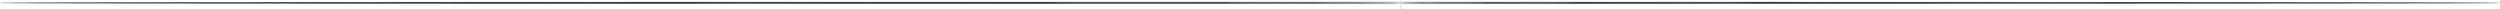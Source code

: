 digraph g
{
0;1;2;3;4;5;
0 -> 1 [label="insert "];
1 -> 2 [label="x"];
1 -> 2 [label="y"];
1 -> 2 [label="ao8myf"];
1 -> 2 [label="ajjnx4"];
1 -> 2 [label="angdjb"];
1 -> 2 [label="ad9tma"];
1 -> 2 [label="a3z1x1"];
1 -> 2 [label="athd1e"];
1 -> 2 [label="ac2bw2"];
1 -> 2 [label="aehd1z"];
1 -> 2 [label="avj1fo"];
1 -> 2 [label="ayymz4"];
1 -> 2 [label="adde13"];
1 -> 2 [label="a03stu"];
1 -> 2 [label="af7zc8"];
1 -> 2 [label="avcihv"];
1 -> 2 [label="aj5zh1"];
1 -> 2 [label="alm72g"];
1 -> 2 [label="axbb5k"];
1 -> 2 [label="a2nyzq"];
1 -> 2 [label="an8ojw"];
1 -> 2 [label="at1meq"];
1 -> 2 [label="apnfo8"];
1 -> 2 [label="aabpxh"];
1 -> 2 [label="afm6z3"];
1 -> 2 [label="afv741"];
1 -> 2 [label="a54t8e"];
1 -> 2 [label="a6glj5"];
1 -> 2 [label="a7026z"];
1 -> 2 [label="an9rbc"];
1 -> 2 [label="a0uxms"];
1 -> 2 [label="akc0oc"];
1 -> 2 [label="aehr69"];
1 -> 2 [label="a1073a"];
1 -> 2 [label="an56f8"];
1 -> 2 [label="aj3gn4"];
1 -> 2 [label="aoglse"];
1 -> 2 [label="acbzz0"];
1 -> 2 [label="amfkcm"];
1 -> 2 [label="a763d5"];
1 -> 2 [label="a7ifhx"];
1 -> 2 [label="aivlix"];
1 -> 2 [label="a1zyjo"];
1 -> 2 [label="aqziin"];
1 -> 2 [label="a64vkk"];
1 -> 2 [label="a8yy0l"];
1 -> 2 [label="aj18pm"];
1 -> 2 [label="anclp8"];
1 -> 2 [label="a3mb0o"];
1 -> 2 [label="azovlw"];
1 -> 2 [label="atliz0"];
1 -> 2 [label="acd0s7"];
1 -> 2 [label="a4somu"];
1 -> 2 [label="ag0i2g"];
1 -> 2 [label="au0ob0"];
1 -> 2 [label="acytyj"];
1 -> 2 [label="aqfgyk"];
1 -> 2 [label="a3gdh0"];
1 -> 2 [label="abm67s"];
1 -> 2 [label="ajhg71"];
1 -> 2 [label="altbji"];
1 -> 2 [label="aly6kr"];
1 -> 2 [label="aejh72"];
1 -> 2 [label="aestzc"];
1 -> 2 [label="adxxlt"];
1 -> 2 [label="afc3s0"];
1 -> 2 [label="ak7oyu"];
1 -> 2 [label="aaluff"];
1 -> 2 [label="apjfst"];
1 -> 2 [label="arj4ea"];
1 -> 2 [label="abmo6d"];
1 -> 2 [label="a9h84l"];
1 -> 2 [label="ajbuvl"];
1 -> 2 [label="a3pm0o"];
1 -> 2 [label="azh37c"];
1 -> 2 [label="a056op"];
1 -> 2 [label="a24067"];
1 -> 2 [label="ap96q2"];
1 -> 2 [label="a5q9o3"];
1 -> 2 [label="atjm20"];
1 -> 2 [label="atp4fz"];
1 -> 2 [label="aq28fs"];
1 -> 2 [label="aidj0c"];
1 -> 2 [label="a2cam0"];
1 -> 2 [label="ae56mr"];
1 -> 2 [label="abxy7x"];
1 -> 2 [label="ae3omi"];
1 -> 2 [label="ab0qlm"];
1 -> 2 [label="a0oakx"];
1 -> 2 [label="a65ece"];
1 -> 2 [label="a47438"];
1 -> 2 [label="atdobi"];
1 -> 2 [label="aiqr02"];
1 -> 2 [label="a1sluk"];
1 -> 2 [label="a8q5do"];
1 -> 2 [label="ah7zvl"];
1 -> 2 [label="axo15c"];
1 -> 2 [label="azpe6s"];
1 -> 2 [label="ak0f2l"];
1 -> 2 [label="a1yq5c"];
1 -> 2 [label="awoc5q"];
1 -> 2 [label="a44932"];
1 -> 2 [label="aidywm"];
1 -> 2 [label="ai9asj"];
1 -> 2 [label="axp22i"];
1 -> 2 [label="aw3ovd"];
1 -> 2 [label="aozmot"];
1 -> 2 [label="anhw80"];
1 -> 2 [label="a110yr"];
1 -> 2 [label="allv22"];
1 -> 2 [label="atdiwq"];
1 -> 2 [label="axv500"];
1 -> 2 [label="alpssb"];
1 -> 2 [label="awirdj"];
1 -> 2 [label="azi535"];
1 -> 2 [label="a0r73l"];
1 -> 2 [label="ao96u6"];
1 -> 2 [label="azbobm"];
1 -> 2 [label="ab34vt"];
1 -> 2 [label="alwpi1"];
1 -> 2 [label="a3jnh0"];
1 -> 2 [label="a9vsh5"];
1 -> 2 [label="ava2am"];
1 -> 2 [label="avd19n"];
1 -> 2 [label="ajqqex"];
1 -> 2 [label="a8spzf"];
1 -> 2 [label="ak7fr6"];
1 -> 2 [label="avj8wy"];
1 -> 2 [label="a8rivi"];
1 -> 2 [label="a74j79"];
1 -> 2 [label="afl60t"];
1 -> 2 [label="aos89s"];
1 -> 2 [label="axkjn4"];
1 -> 2 [label="a701ds"];
1 -> 2 [label="aohrhm"];
1 -> 2 [label="aj8dbg"];
1 -> 2 [label="a81rwh"];
1 -> 2 [label="apdfj3"];
1 -> 2 [label="ay9uf4"];
1 -> 2 [label="arewp4"];
1 -> 2 [label="agjl2p"];
1 -> 2 [label="a4mmzf"];
1 -> 2 [label="a4nrh8"];
1 -> 2 [label="a98yjt"];
1 -> 2 [label="a5otmr"];
1 -> 2 [label="a1676z"];
1 -> 2 [label="a3ujcb"];
1 -> 2 [label="alk1q1"];
1 -> 2 [label="an1zij"];
1 -> 2 [label="aeoj4g"];
1 -> 2 [label="ayzezj"];
1 -> 2 [label="a1s9y3"];
1 -> 2 [label="aplst9"];
1 -> 2 [label="abrqb0"];
1 -> 2 [label="anzcc0"];
1 -> 2 [label="a9ftmi"];
1 -> 2 [label="ae0npw"];
1 -> 2 [label="af35n8"];
1 -> 2 [label="axsbmz"];
1 -> 2 [label="ay4j68"];
1 -> 2 [label="apx676"];
1 -> 2 [label="a233qj"];
1 -> 2 [label="aoz8vj"];
1 -> 2 [label="awgoz0"];
1 -> 2 [label="ans6ti"];
1 -> 2 [label="a7w7i8"];
1 -> 2 [label="amif1e"];
1 -> 2 [label="adqkp8"];
1 -> 2 [label="akcnku"];
1 -> 2 [label="au6zl5"];
1 -> 2 [label="aap4u0"];
1 -> 2 [label="ati4f6"];
1 -> 2 [label="audwof"];
1 -> 2 [label="ar51mx"];
1 -> 2 [label="a7lcp1"];
1 -> 2 [label="a9slby"];
1 -> 2 [label="anl2zl"];
1 -> 2 [label="a6eqnk"];
1 -> 2 [label="ak284w"];
1 -> 2 [label="aupend"];
1 -> 2 [label="aarpte"];
1 -> 2 [label="ayfij7"];
1 -> 2 [label="adjyy9"];
1 -> 2 [label="al63t7"];
1 -> 2 [label="a2qwii"];
1 -> 2 [label="ag6c7s"];
1 -> 2 [label="a2flza"];
1 -> 2 [label="atk04j"];
1 -> 2 [label="ap9i86"];
1 -> 2 [label="a5kdav"];
1 -> 2 [label="a6s8vm"];
1 -> 2 [label="aq8a8d"];
1 -> 2 [label="akiy70"];
1 -> 2 [label="acak5s"];
1 -> 2 [label="a2zymn"];
1 -> 2 [label="ah921b"];
1 -> 2 [label="ak2j24"];
1 -> 2 [label="aodh1e"];
1 -> 2 [label="a1rmzy"];
1 -> 2 [label="ak7uhj"];
1 -> 2 [label="atfood"];
1 -> 2 [label="aguhjf"];
1 -> 2 [label="afi0qr"];
1 -> 2 [label="abzivb"];
1 -> 2 [label="adfdpj"];
1 -> 2 [label="ar5jx4"];
1 -> 2 [label="abn0rw"];
1 -> 2 [label="and0nu"];
1 -> 2 [label="ac5hsu"];
1 -> 2 [label="a4n60z"];
1 -> 2 [label="a0hhc3"];
1 -> 2 [label="ap79y2"];
1 -> 2 [label="ah64bq"];
1 -> 2 [label="a5m5qu"];
1 -> 2 [label="awyvle"];
1 -> 2 [label="a2519i"];
1 -> 2 [label="anctcg"];
1 -> 2 [label="a6ez0e"];
1 -> 2 [label="aheo1i"];
1 -> 2 [label="adhina"];
1 -> 2 [label="afryt7"];
1 -> 2 [label="awco3n"];
1 -> 2 [label="ahah23"];
1 -> 2 [label="aeq0jw"];
1 -> 2 [label="ax3dep"];
1 -> 2 [label="amhw5t"];
1 -> 2 [label="a7i2e8"];
1 -> 2 [label="a9fykl"];
1 -> 2 [label="aw2du9"];
1 -> 2 [label="a8ljea"];
1 -> 2 [label="afswxo"];
1 -> 2 [label="av52ax"];
1 -> 2 [label="ayr3hv"];
1 -> 2 [label="a0mmh2"];
1 -> 2 [label="aix9tg"];
1 -> 2 [label="aojpd0"];
1 -> 2 [label="a4p7ho"];
1 -> 2 [label="ac9uvh"];
1 -> 2 [label="a0vrqs"];
1 -> 2 [label="anzcl6"];
1 -> 2 [label="agggct"];
1 -> 2 [label="ata1rs"];
1 -> 2 [label="a9fqr1"];
1 -> 2 [label="alysmg"];
1 -> 2 [label="ahydut"];
1 -> 2 [label="a7j1cm"];
1 -> 2 [label="acfqvs"];
1 -> 2 [label="a9orbo"];
1 -> 2 [label="afbrwe"];
1 -> 2 [label="aqkc2m"];
1 -> 2 [label="a1hqw6"];
1 -> 2 [label="aodunw"];
1 -> 2 [label="a19lk4"];
1 -> 2 [label="aemift"];
1 -> 2 [label="azc904"];
1 -> 2 [label="ak2tx3"];
1 -> 2 [label="abrd5l"];
1 -> 2 [label="antvgg"];
1 -> 2 [label="al88nr"];
1 -> 2 [label="avuizi"];
1 -> 2 [label="akmxfo"];
1 -> 2 [label="ap07lr"];
1 -> 2 [label="ani87q"];
1 -> 2 [label="aig5td"];
1 -> 2 [label="azvgh3"];
1 -> 2 [label="arwg6u"];
1 -> 2 [label="akq9xr"];
1 -> 2 [label="am3yys"];
1 -> 2 [label="ak797b"];
1 -> 2 [label="aj5fss"];
1 -> 2 [label="ajtk83"];
1 -> 2 [label="avxyat"];
1 -> 2 [label="a2ookt"];
1 -> 2 [label="auhlqg"];
1 -> 2 [label="abxgin"];
1 -> 2 [label="apjtwq"];
1 -> 2 [label="auf9ns"];
1 -> 2 [label="a7yw9m"];
1 -> 2 [label="atmtlr"];
1 -> 2 [label="a5c7lb"];
1 -> 2 [label="a6q79k"];
1 -> 2 [label="a6qvt9"];
1 -> 2 [label="avhle2"];
1 -> 2 [label="asx3xn"];
1 -> 2 [label="aj0eed"];
1 -> 2 [label="ajccev"];
1 -> 2 [label="a6e57l"];
1 -> 2 [label="ap5bfo"];
1 -> 2 [label="akcz6t"];
1 -> 2 [label="ashzyd"];
1 -> 2 [label="a3x24c"];
1 -> 2 [label="aeocyo"];
1 -> 2 [label="al0bva"];
1 -> 2 [label="ay2ney"];
1 -> 2 [label="akju8k"];
1 -> 2 [label="abmvgs"];
1 -> 2 [label="ay2k4m"];
1 -> 2 [label="ayscgp"];
1 -> 2 [label="adpyqb"];
1 -> 2 [label="a26szy"];
1 -> 2 [label="a8vdfm"];
1 -> 2 [label="axfbz2"];
1 -> 2 [label="atsmsg"];
1 -> 2 [label="ahjsyk"];
1 -> 2 [label="aotk2l"];
1 -> 2 [label="at71zk"];
1 -> 2 [label="af5a3y"];
1 -> 2 [label="aiqryi"];
1 -> 2 [label="al71lh"];
1 -> 2 [label="ayni9m"];
1 -> 2 [label="aovn9c"];
1 -> 2 [label="a1i25i"];
1 -> 2 [label="a0rvck"];
1 -> 2 [label="ah34ip"];
1 -> 2 [label="ab3mmu"];
1 -> 2 [label="ah61ab"];
1 -> 2 [label="aouju4"];
1 -> 2 [label="arn3w6"];
1 -> 2 [label="akpi5t"];
1 -> 2 [label="axt2tn"];
1 -> 2 [label="a8pu20"];
1 -> 2 [label="a7rp5b"];
1 -> 2 [label="a4t3qv"];
1 -> 2 [label="aakbba"];
1 -> 2 [label="a2ntzs"];
1 -> 2 [label="avqbkn"];
1 -> 2 [label="agg9fa"];
1 -> 2 [label="a8vttb"];
1 -> 2 [label="ag0s6l"];
1 -> 2 [label="a1jm0i"];
1 -> 2 [label="ansdm1"];
1 -> 2 [label="az98n4"];
1 -> 2 [label="a1no38"];
1 -> 2 [label="arfaix"];
1 -> 2 [label="a3zfwd"];
1 -> 2 [label="a7oa08"];
1 -> 2 [label="awpves"];
1 -> 2 [label="aqkpwd"];
1 -> 2 [label="axngmf"];
1 -> 2 [label="apotgd"];
1 -> 2 [label="atiaai"];
1 -> 2 [label="aokp0x"];
1 -> 2 [label="am0cjs"];
1 -> 2 [label="aitw7m"];
1 -> 2 [label="auq14m"];
1 -> 2 [label="a6qsts"];
1 -> 2 [label="azsz70"];
1 -> 2 [label="a9tsd5"];
1 -> 2 [label="aykcst"];
1 -> 2 [label="alk855"];
1 -> 2 [label="aorieh"];
1 -> 2 [label="arxivk"];
1 -> 2 [label="aaae8f"];
1 -> 2 [label="aqhlys"];
1 -> 2 [label="adyudd"];
1 -> 2 [label="ayklnn"];
1 -> 2 [label="at8761"];
1 -> 2 [label="asor1x"];
1 -> 2 [label="ay7zqx"];
1 -> 2 [label="aj3kfd"];
1 -> 2 [label="aznat4"];
1 -> 2 [label="anrm65"];
1 -> 2 [label="a53030"];
1 -> 2 [label="awpvxq"];
1 -> 2 [label="a3p8ls"];
1 -> 2 [label="azllu1"];
1 -> 2 [label="aow8xt"];
1 -> 2 [label="azo7m2"];
1 -> 2 [label="aon6da"];
1 -> 2 [label="a4w517"];
1 -> 2 [label="azxpwy"];
1 -> 2 [label="a4g2tp"];
1 -> 2 [label="afxw78"];
1 -> 2 [label="av5t94"];
1 -> 2 [label="a77oaq"];
1 -> 2 [label="axbq24"];
1 -> 2 [label="amif7h"];
1 -> 2 [label="ahzcav"];
1 -> 2 [label="afy47w"];
1 -> 2 [label="apfrxe"];
1 -> 2 [label="aqxzlf"];
1 -> 2 [label="a2zveb"];
1 -> 2 [label="a8sayc"];
1 -> 2 [label="aexezm"];
1 -> 2 [label="a4o0ck"];
1 -> 2 [label="a3thcj"];
1 -> 2 [label="axf5pt"];
1 -> 2 [label="ap9e6o"];
1 -> 2 [label="afig2t"];
1 -> 2 [label="aq2ise"];
1 -> 2 [label="ar0uck"];
1 -> 2 [label="arwz2d"];
1 -> 2 [label="ap8o8w"];
1 -> 2 [label="azr3ib"];
1 -> 2 [label="axwas3"];
1 -> 2 [label="antkva"];
1 -> 2 [label="ax4nn7"];
1 -> 2 [label="aqb6gn"];
1 -> 2 [label="ag18wl"];
1 -> 2 [label="afgu6t"];
1 -> 2 [label="a3afqu"];
1 -> 2 [label="alj56u"];
1 -> 2 [label="asiauv"];
1 -> 2 [label="aigpvv"];
1 -> 2 [label="aa9eul"];
1 -> 2 [label="azulyy"];
1 -> 2 [label="aomr83"];
1 -> 2 [label="ak2vlg"];
1 -> 2 [label="addgbl"];
1 -> 2 [label="arxtlx"];
1 -> 2 [label="a70ujv"];
1 -> 2 [label="al6mn2"];
1 -> 2 [label="apz5s6"];
1 -> 2 [label="ahwxy4"];
1 -> 2 [label="ah2naw"];
1 -> 2 [label="a2gk9z"];
1 -> 2 [label="ae80sv"];
1 -> 2 [label="axqu5u"];
1 -> 2 [label="au8q17"];
1 -> 2 [label="ak2u4f"];
1 -> 2 [label="awtvdh"];
1 -> 2 [label="alh84x"];
1 -> 2 [label="a9lct6"];
1 -> 2 [label="a2g3dn"];
1 -> 2 [label="a0s0u1"];
1 -> 2 [label="ajp34c"];
1 -> 2 [label="a5n6g7"];
1 -> 2 [label="achpjt"];
1 -> 2 [label="aaqz5h"];
1 -> 2 [label="a949bb"];
1 -> 2 [label="a9pdhu"];
1 -> 2 [label="alad3s"];
1 -> 2 [label="akkqlz"];
1 -> 2 [label="acr5m9"];
1 -> 2 [label="awp7t4"];
1 -> 2 [label="a2zygy"];
1 -> 2 [label="afzb84"];
1 -> 2 [label="am4fcj"];
1 -> 2 [label="a1iovy"];
1 -> 2 [label="al6y6a"];
1 -> 2 [label="alapvz"];
1 -> 2 [label="asbvik"];
1 -> 2 [label="agu4po"];
1 -> 2 [label="av3sb8"];
1 -> 2 [label="aqvrcd"];
1 -> 2 [label="a99pk0"];
1 -> 2 [label="aozpki"];
1 -> 2 [label="a6360t"];
1 -> 2 [label="at6tlq"];
1 -> 2 [label="ayip8z"];
1 -> 2 [label="aokqy1"];
1 -> 2 [label="a7sdo2"];
1 -> 2 [label="agl9na"];
1 -> 2 [label="ayi8g0"];
1 -> 2 [label="a6icrz"];
1 -> 2 [label="ada8hg"];
1 -> 2 [label="a0r7tz"];
1 -> 2 [label="amv2d1"];
1 -> 2 [label="aet7a1"];
1 -> 2 [label="a713pl"];
1 -> 2 [label="a4jwnf"];
1 -> 2 [label="airmlj"];
1 -> 2 [label="a8d1rl"];
1 -> 2 [label="akfo12"];
1 -> 2 [label="al75ls"];
1 -> 2 [label="alsi0m"];
1 -> 2 [label="aremfz"];
1 -> 2 [label="al1sk2"];
1 -> 2 [label="awr3da"];
1 -> 2 [label="agttq5"];
1 -> 2 [label="aojw70"];
1 -> 2 [label="a7j6n1"];
1 -> 2 [label="ajv2ju"];
1 -> 2 [label="ab4zna"];
1 -> 2 [label="aswypy"];
1 -> 2 [label="a80uqp"];
1 -> 2 [label="a7mdl6"];
1 -> 2 [label="anoao6"];
1 -> 2 [label="av96zx"];
1 -> 2 [label="a52g4q"];
1 -> 2 [label="a93amu"];
1 -> 2 [label="acc68v"];
1 -> 2 [label="awtvjj"];
1 -> 2 [label="a786du"];
1 -> 2 [label="a087zw"];
1 -> 2 [label="a2zqzu"];
1 -> 2 [label="aohnmy"];
1 -> 2 [label="ausn21"];
1 -> 2 [label="a8r7wu"];
1 -> 2 [label="azgqs7"];
1 -> 2 [label="a5syxq"];
1 -> 2 [label="a4eck2"];
1 -> 2 [label="ak35sv"];
1 -> 2 [label="afcn5m"];
1 -> 2 [label="au7bam"];
1 -> 2 [label="al577u"];
1 -> 2 [label="al1aej"];
1 -> 2 [label="ad1dq8"];
1 -> 2 [label="atmpy8"];
1 -> 2 [label="aaz0qj"];
1 -> 2 [label="ahxcxr"];
1 -> 2 [label="ai5o76"];
1 -> 2 [label="avhh4c"];
1 -> 2 [label="aw0us5"];
1 -> 2 [label="anq8i1"];
1 -> 2 [label="a5u507"];
1 -> 2 [label="ayv9uy"];
1 -> 2 [label="a1nco2"];
1 -> 2 [label="apgcrb"];
1 -> 2 [label="a8ltka"];
1 -> 2 [label="ass6l8"];
1 -> 2 [label="axzals"];
1 -> 2 [label="a4hihf"];
1 -> 2 [label="a1xq7j"];
1 -> 2 [label="a6hd5u"];
1 -> 2 [label="a3h1p3"];
1 -> 2 [label="acyfrw"];
1 -> 2 [label="ar9m8r"];
1 -> 2 [label="axzupt"];
1 -> 2 [label="amz7ww"];
1 -> 2 [label="a8t466"];
1 -> 2 [label="agbpda"];
1 -> 2 [label="a0tjqt"];
1 -> 2 [label="am75rd"];
1 -> 2 [label="ah61pw"];
1 -> 2 [label="aqalgs"];
1 -> 2 [label="aquqnb"];
1 -> 2 [label="acnkjy"];
1 -> 2 [label="aoikl0"];
1 -> 2 [label="akzxu2"];
1 -> 2 [label="aclmo7"];
1 -> 2 [label="ax6ow6"];
1 -> 2 [label="avagzl"];
1 -> 2 [label="ap0n6n"];
1 -> 2 [label="are6ev"];
1 -> 2 [label="aw7uyi"];
1 -> 2 [label="a71ec2"];
1 -> 2 [label="a2ptz9"];
1 -> 2 [label="a6f5go"];
1 -> 2 [label="apydq5"];
1 -> 2 [label="ak41f7"];
1 -> 2 [label="a2zszk"];
1 -> 2 [label="a6msxg"];
1 -> 2 [label="a3rgpx"];
1 -> 2 [label="a9acby"];
1 -> 2 [label="asb8l8"];
1 -> 2 [label="aod1vq"];
1 -> 2 [label="ayt544"];
1 -> 2 [label="an7ckt"];
1 -> 2 [label="aheli8"];
1 -> 2 [label="ayaule"];
1 -> 2 [label="auy53c"];
1 -> 2 [label="ay2dn8"];
1 -> 2 [label="avqx65"];
1 -> 2 [label="a4aspa"];
1 -> 2 [label="aqx2wo"];
1 -> 2 [label="azhs69"];
1 -> 2 [label="ah58m7"];
1 -> 2 [label="a30qnl"];
1 -> 2 [label="ah5lfs"];
1 -> 2 [label="a1mkw2"];
1 -> 2 [label="a6ftk5"];
1 -> 2 [label="aas9zz"];
1 -> 2 [label="am6q30"];
1 -> 2 [label="aeiysm"];
1 -> 2 [label="a59cet"];
1 -> 2 [label="alyp5a"];
1 -> 2 [label="arso4r"];
1 -> 2 [label="alvroq"];
1 -> 2 [label="ad9ni8"];
1 -> 2 [label="alnlkg"];
1 -> 2 [label="ak4ciq"];
1 -> 2 [label="aghe1d"];
1 -> 2 [label="aiumvm"];
1 -> 2 [label="a4sl98"];
1 -> 2 [label="ay6nyk"];
1 -> 2 [label="a1n74y"];
1 -> 2 [label="ashnip"];
1 -> 2 [label="ame4qd"];
1 -> 2 [label="ae9nww"];
1 -> 2 [label="aeuein"];
1 -> 2 [label="ap6dd9"];
1 -> 2 [label="avv4zh"];
1 -> 2 [label="azh0rx"];
1 -> 2 [label="aq7ss3"];
1 -> 2 [label="afgzr9"];
1 -> 2 [label="a9gob3"];
1 -> 2 [label="ac7e2s"];
1 -> 2 [label="arx6sc"];
1 -> 2 [label="arhrgh"];
1 -> 2 [label="a7p6cg"];
1 -> 2 [label="aewpvz"];
1 -> 2 [label="appmng"];
1 -> 2 [label="aglmzu"];
1 -> 2 [label="auplje"];
1 -> 2 [label="at6ofh"];
1 -> 2 [label="aij68l"];
1 -> 2 [label="a87en6"];
1 -> 2 [label="ashzg0"];
1 -> 2 [label="afpser"];
1 -> 2 [label="a1hqyg"];
1 -> 2 [label="ad3fsd"];
1 -> 2 [label="auj0ss"];
1 -> 2 [label="aitzje"];
1 -> 2 [label="a41lsk"];
1 -> 2 [label="aodjb9"];
1 -> 2 [label="a8mwym"];
1 -> 2 [label="aba9bq"];
1 -> 2 [label="aqpd2b"];
1 -> 2 [label="a1c0ra"];
1 -> 2 [label="ax1uqu"];
1 -> 2 [label="abtlyj"];
1 -> 2 [label="akv8an"];
1 -> 2 [label="adwk0d"];
1 -> 2 [label="aidd15"];
1 -> 2 [label="akwvop"];
1 -> 2 [label="a0qcse"];
1 -> 2 [label="aeissu"];
1 -> 2 [label="a02f9u"];
1 -> 2 [label="abrnbp"];
1 -> 2 [label="a4znk9"];
1 -> 2 [label="aldc3w"];
1 -> 2 [label="a7d7cd"];
1 -> 2 [label="aaunwa"];
1 -> 2 [label="ao0m2l"];
1 -> 2 [label="ameumu"];
1 -> 2 [label="ath01k"];
1 -> 2 [label="afa73f"];
1 -> 2 [label="agef7r"];
1 -> 2 [label="a14z1q"];
1 -> 2 [label="ar9i50"];
1 -> 2 [label="azl1y6"];
1 -> 2 [label="aog372"];
1 -> 2 [label="an9cjd"];
1 -> 2 [label="a35cc3"];
1 -> 2 [label="agqied"];
1 -> 2 [label="aghjaa"];
1 -> 2 [label="adttdk"];
1 -> 2 [label="alinyy"];
1 -> 2 [label="asmlo0"];
1 -> 2 [label="a6498n"];
1 -> 2 [label="a0essr"];
1 -> 2 [label="aidelz"];
1 -> 2 [label="awmixk"];
1 -> 2 [label="adojn2"];
1 -> 2 [label="akfg82"];
1 -> 2 [label="alx8m8"];
1 -> 2 [label="a5pjq5"];
1 -> 2 [label="aic589"];
1 -> 2 [label="aw2w4a"];
1 -> 2 [label="a1qpdn"];
1 -> 2 [label="afmv52"];
1 -> 2 [label="adjfsc"];
1 -> 2 [label="a54zif"];
1 -> 2 [label="a2shs6"];
1 -> 2 [label="arp9ct"];
1 -> 2 [label="au22se"];
1 -> 2 [label="ajpjyt"];
1 -> 2 [label="a852wl"];
1 -> 2 [label="ahaoef"];
1 -> 2 [label="a5itz9"];
1 -> 2 [label="aywgt5"];
1 -> 2 [label="ar2o04"];
1 -> 2 [label="amndlh"];
1 -> 2 [label="akga7w"];
1 -> 2 [label="at866b"];
1 -> 2 [label="aidab3"];
1 -> 2 [label="a1zq5m"];
1 -> 2 [label="a68o0n"];
1 -> 2 [label="axjxgi"];
1 -> 2 [label="ap2fny"];
1 -> 2 [label="a13w8s"];
1 -> 2 [label="a1w33n"];
1 -> 2 [label="al8xz3"];
1 -> 2 [label="ar856p"];
1 -> 2 [label="axwvj3"];
1 -> 2 [label="a5dn31"];
1 -> 2 [label="ararcu"];
1 -> 2 [label="ak3ss9"];
1 -> 2 [label="aw96zf"];
1 -> 2 [label="avxwz7"];
1 -> 2 [label="agk9ys"];
1 -> 2 [label="asmabp"];
1 -> 2 [label="aldptg"];
1 -> 2 [label="awic6x"];
1 -> 2 [label="aqp836"];
1 -> 2 [label="ard20e"];
1 -> 2 [label="adswur"];
1 -> 2 [label="a9ga1r"];
1 -> 2 [label="atbqo6"];
1 -> 2 [label="ac4j2j"];
1 -> 2 [label="adub59"];
1 -> 2 [label="acrjca"];
1 -> 2 [label="aass1m"];
1 -> 2 [label="aqc6w3"];
1 -> 2 [label="a8wuu0"];
1 -> 2 [label="a10xce"];
1 -> 2 [label="arluhh"];
1 -> 2 [label="a4celg"];
1 -> 2 [label="an120w"];
1 -> 2 [label="a9ffm0"];
1 -> 2 [label="aukwd8"];
1 -> 2 [label="adk45t"];
1 -> 2 [label="a879st"];
1 -> 2 [label="ajcz9r"];
1 -> 2 [label="a73zba"];
1 -> 2 [label="a9xhy4"];
1 -> 2 [label="am7t1x"];
1 -> 2 [label="avpkdy"];
1 -> 2 [label="at0anp"];
1 -> 2 [label="ae5alu"];
1 -> 2 [label="a7a34s"];
1 -> 2 [label="aqgd7l"];
1 -> 2 [label="a236cp"];
1 -> 2 [label="as91pd"];
1 -> 2 [label="a41l7f"];
1 -> 2 [label="aoghsh"];
1 -> 2 [label="aagjly"];
1 -> 2 [label="az0ex8"];
1 -> 2 [label="azrnv1"];
1 -> 2 [label="atrcvl"];
1 -> 2 [label="apghbj"];
1 -> 2 [label="aktwzi"];
1 -> 2 [label="afpmq2"];
1 -> 2 [label="a3k78z"];
1 -> 2 [label="abvkll"];
1 -> 2 [label="a87gii"];
1 -> 2 [label="azz4b1"];
1 -> 2 [label="ampeks"];
1 -> 2 [label="a8b3b2"];
1 -> 2 [label="a96jp8"];
1 -> 2 [label="a6ywcm"];
1 -> 2 [label="a7oh7a"];
1 -> 2 [label="a8v9s5"];
1 -> 2 [label="at8qo3"];
1 -> 2 [label="at0au7"];
1 -> 2 [label="aeo8b2"];
1 -> 2 [label="a0nbd5"];
1 -> 2 [label="a0s608"];
1 -> 2 [label="ao4jqr"];
1 -> 2 [label="ac47mg"];
1 -> 2 [label="ajwskk"];
1 -> 2 [label="aeb9da"];
1 -> 2 [label="auphf7"];
1 -> 2 [label="ac03g9"];
1 -> 2 [label="a7b12e"];
1 -> 2 [label="apqopg"];
1 -> 2 [label="a2my30"];
1 -> 2 [label="axwwbj"];
1 -> 2 [label="a3n4jp"];
1 -> 2 [label="aqkt91"];
1 -> 2 [label="aa7nhc"];
1 -> 2 [label="asizhg"];
1 -> 2 [label="a8irrd"];
1 -> 2 [label="az5vqq"];
1 -> 2 [label="ahfocx"];
1 -> 2 [label="aab8ju"];
1 -> 2 [label="a66oyk"];
1 -> 2 [label="ax62g3"];
1 -> 2 [label="ahrsqi"];
1 -> 2 [label="a2i3th"];
1 -> 2 [label="a2xenj"];
1 -> 2 [label="a4kcyp"];
1 -> 2 [label="aj0r16"];
1 -> 2 [label="a5qa4y"];
1 -> 2 [label="awz7c1"];
1 -> 2 [label="afh7py"];
1 -> 2 [label="a8wsy8"];
1 -> 2 [label="a6ezr9"];
1 -> 2 [label="agorhz"];
1 -> 2 [label="adj6br"];
1 -> 2 [label="a9so4r"];
1 -> 2 [label="a6ua4d"];
1 -> 2 [label="a5r7nl"];
1 -> 2 [label="au5agu"];
1 -> 2 [label="a5m7fs"];
1 -> 2 [label="a1f9ti"];
1 -> 2 [label="a1ny1f"];
1 -> 2 [label="adb2c9"];
1 -> 2 [label="abtgez"];
1 -> 2 [label="axyt3t"];
1 -> 2 [label="agxxvm"];
1 -> 2 [label="al0d2g"];
1 -> 2 [label="au62zp"];
1 -> 2 [label="amr7oc"];
1 -> 2 [label="a01kvn"];
1 -> 2 [label="aytff9"];
1 -> 2 [label="acyq4i"];
1 -> 2 [label="ap9vld"];
1 -> 2 [label="asfscv"];
1 -> 2 [label="a3kfrq"];
1 -> 2 [label="a4vpjw"];
1 -> 2 [label="azconk"];
1 -> 2 [label="ak5jix"];
1 -> 2 [label="abfnxz"];
1 -> 2 [label="aurrl6"];
1 -> 2 [label="auxd7a"];
1 -> 2 [label="aq9v8h"];
1 -> 2 [label="a4c79a"];
1 -> 2 [label="aye0ob"];
1 -> 2 [label="anaatw"];
1 -> 2 [label="a8rbin"];
1 -> 2 [label="ackd9p"];
1 -> 2 [label="aqpor1"];
1 -> 2 [label="a0zlwt"];
1 -> 2 [label="aot0t6"];
1 -> 2 [label="ah8sae"];
1 -> 2 [label="aqoggb"];
1 -> 2 [label="asts4t"];
1 -> 2 [label="ahc7k2"];
1 -> 2 [label="afvigm"];
1 -> 2 [label="a544ha"];
1 -> 2 [label="aiw0ja"];
1 -> 2 [label="alqi0j"];
1 -> 2 [label="ailizi"];
1 -> 2 [label="a99zxg"];
1 -> 2 [label="a068os"];
1 -> 2 [label="ahqpyj"];
1 -> 2 [label="a76awa"];
1 -> 2 [label="ase79b"];
1 -> 2 [label="agz02s"];
1 -> 2 [label="a3nq5m"];
1 -> 2 [label="a1b1be"];
1 -> 2 [label="ajh96t"];
1 -> 2 [label="a7otob"];
1 -> 2 [label="aasg6d"];
1 -> 2 [label="awvle6"];
1 -> 2 [label="anx33z"];
1 -> 2 [label="a8dt4b"];
1 -> 2 [label="aenyd2"];
1 -> 2 [label="axs5z6"];
1 -> 2 [label="a6pel4"];
1 -> 2 [label="a0j4k3"];
1 -> 2 [label="am3g88"];
1 -> 2 [label="a70yc4"];
1 -> 2 [label="a1kxrh"];
1 -> 2 [label="aozfyf"];
1 -> 2 [label="a7isng"];
1 -> 2 [label="aynxhl"];
1 -> 2 [label="aldzyv"];
1 -> 2 [label="axmafe"];
1 -> 2 [label="aftfci"];
1 -> 2 [label="ayk81l"];
1 -> 2 [label="akso7u"];
1 -> 2 [label="azcnxr"];
1 -> 2 [label="azosk3"];
1 -> 2 [label="allrad"];
1 -> 2 [label="a0rfrx"];
1 -> 2 [label="ay5m4b"];
1 -> 2 [label="azox8i"];
1 -> 2 [label="a9lvu0"];
1 -> 2 [label="atg723"];
1 -> 2 [label="am3lgh"];
1 -> 2 [label="axcfbc"];
1 -> 2 [label="anh8el"];
1 -> 2 [label="az4g7k"];
1 -> 2 [label="apfmmi"];
1 -> 2 [label="aa13m1"];
1 -> 2 [label="a3flvy"];
1 -> 2 [label="at0oik"];
1 -> 2 [label="aap3b0"];
1 -> 2 [label="a0ong1"];
1 -> 2 [label="aaugki"];
1 -> 2 [label="ab30t7"];
1 -> 2 [label="an651n"];
1 -> 2 [label="a232st"];
1 -> 2 [label="a5e6do"];
1 -> 2 [label="a8n695"];
1 -> 2 [label="a8jd8n"];
1 -> 2 [label="akukve"];
1 -> 2 [label="an1o6t"];
1 -> 2 [label="apjrj5"];
1 -> 2 [label="aa1f22"];
1 -> 2 [label="a5kh2o"];
1 -> 2 [label="afsqzs"];
1 -> 2 [label="a05ojd"];
1 -> 2 [label="ad1wds"];
1 -> 2 [label="ak4275"];
1 -> 2 [label="atd399"];
1 -> 2 [label="a1v2es"];
1 -> 2 [label="a3gygz"];
1 -> 2 [label="a83nab"];
1 -> 2 [label="ayni77"];
1 -> 2 [label="aocz8d"];
1 -> 2 [label="a6sv9w"];
1 -> 2 [label="adjk7h"];
1 -> 2 [label="a4monk"];
1 -> 2 [label="au87kg"];
1 -> 2 [label="ady4wf"];
1 -> 2 [label="ajl2do"];
1 -> 2 [label="aezigo"];
1 -> 2 [label="aicylg"];
1 -> 2 [label="athmrl"];
1 -> 2 [label="a4sk30"];
1 -> 2 [label="a8bjp8"];
1 -> 2 [label="a2p8vc"];
1 -> 2 [label="atsz5z"];
1 -> 2 [label="ast31j"];
1 -> 2 [label="ajh2rz"];
1 -> 2 [label="arq5m3"];
1 -> 2 [label="a9i5wv"];
1 -> 2 [label="as32l1"];
1 -> 2 [label="abn5q0"];
1 -> 2 [label="a82oha"];
1 -> 2 [label="aveims"];
1 -> 2 [label="ao85oo"];
1 -> 2 [label="akjyp7"];
1 -> 2 [label="a3a5j7"];
1 -> 2 [label="ajyt7i"];
1 -> 2 [label="are2ss"];
1 -> 2 [label="a8or53"];
1 -> 2 [label="ahdk4l"];
1 -> 2 [label="akyfbg"];
1 -> 2 [label="a37fhs"];
1 -> 2 [label="a24ut7"];
1 -> 2 [label="avx36b"];
1 -> 2 [label="a7kfqw"];
1 -> 2 [label="a3wjf8"];
1 -> 2 [label="atzziy"];
1 -> 2 [label="awpsgd"];
1 -> 2 [label="anelrm"];
1 -> 2 [label="a4k7xh"];
1 -> 2 [label="atp0xa"];
1 -> 2 [label="ar62y1"];
1 -> 2 [label="a98hhp"];
1 -> 2 [label="aawoq2"];
1 -> 2 [label="ahleij"];
1 -> 2 [label="as4vie"];
1 -> 2 [label="aqs6lw"];
1 -> 2 [label="a4c5uq"];
1 -> 2 [label="a0p209"];
1 -> 2 [label="al809s"];
1 -> 2 [label="aanmwf"];
1 -> 2 [label="at1y89"];
1 -> 2 [label="ast6wi"];
1 -> 2 [label="at92pf"];
1 -> 2 [label="a3io9w"];
1 -> 2 [label="awrjum"];
1 -> 2 [label="adxy9s"];
1 -> 2 [label="aopu8s"];
1 -> 2 [label="azbbf4"];
1 -> 2 [label="asyzcl"];
1 -> 2 [label="arpfhi"];
1 -> 2 [label="a8h6aj"];
1 -> 2 [label="a9eglg"];
1 -> 2 [label="aa1ooc"];
1 -> 2 [label="atfutv"];
1 -> 2 [label="a5kwe2"];
1 -> 2 [label="a6qc6c"];
1 -> 2 [label="a1isho"];
1 -> 2 [label="a9yeo7"];
1 -> 2 [label="ac3r40"];
1 -> 2 [label="afrcrd"];
1 -> 2 [label="aysgwc"];
1 -> 2 [label="a7ug80"];
1 -> 2 [label="avtqut"];
1 -> 2 [label="aug668"];
1 -> 2 [label="arbzu3"];
1 -> 2 [label="a9lozk"];
1 -> 2 [label="a48ojw"];
1 -> 2 [label="a3f70u"];
1 -> 2 [label="af3rjd"];
1 -> 2 [label="ah8shi"];
1 -> 2 [label="admoxg"];
1 -> 2 [label="aqb9m3"];
1 -> 2 [label="ad0rr0"];
1 -> 2 [label="aubdnx"];
1 -> 2 [label="agbd5n"];
1 -> 2 [label="ahvqom"];
1 -> 2 [label="anuvsc"];
1 -> 2 [label="awpekr"];
1 -> 2 [label="ar86h9"];
1 -> 2 [label="asg1ja"];
1 -> 2 [label="axx6rv"];
1 -> 2 [label="a7wzud"];
1 -> 2 [label="ang3wu"];
1 -> 2 [label="akbky9"];
1 -> 2 [label="arjcq9"];
1 -> 2 [label="aqukbe"];
1 -> 2 [label="ao6nsq"];
1 -> 2 [label="anxo2s"];
1 -> 2 [label="ankxlb"];
1 -> 2 [label="aoiek7"];
1 -> 2 [label="aylixw"];
1 -> 2 [label="alptja"];
1 -> 2 [label="azlmja"];
1 -> 2 [label="ax7sf2"];
1 -> 2 [label="ag22cq"];
1 -> 2 [label="arz7xv"];
1 -> 2 [label="a08g8f"];
1 -> 2 [label="a9hv9o"];
1 -> 2 [label="au3m3i"];
1 -> 2 [label="anqz1j"];
1 -> 2 [label="aqxymp"];
1 -> 2 [label="a3nf99"];
1 -> 2 [label="aqjp58"];
1 -> 2 [label="ac3wwy"];
1 -> 2 [label="aob1sn"];
1 -> 2 [label="a6igk5"];
1 -> 2 [label="a8cexw"];
1 -> 2 [label="aaphod"];
1 -> 2 [label="a3mm6u"];
1 -> 2 [label="ae4wby"];
1 -> 2 [label="avtja1"];
1 -> 2 [label="avm5ll"];
1 -> 2 [label="a1wqxe"];
1 -> 2 [label="aiu7we"];
1 -> 2 [label="aypr38"];
1 -> 2 [label="a5mky6"];
1 -> 2 [label="alvt9e"];
1 -> 2 [label="a6n6fe"];
1 -> 2 [label="a8clgp"];
1 -> 2 [label="a6jd2v"];
1 -> 2 [label="aizydn"];
1 -> 2 [label="a7j3eh"];
1 -> 2 [label="a7rs8p"];
1 -> 2 [label="a46aal"];
1 -> 2 [label="aowqha"];
1 -> 2 [label="azliqc"];
1 -> 2 [label="aqhfnb"];
1 -> 2 [label="a9hrbj"];
1 -> 2 [label="apndcy"];
1 -> 2 [label="a6nz5i"];
1 -> 2 [label="aen4jy"];
1 -> 2 [label="ars15s"];
1 -> 2 [label="a6hix2"];
1 -> 2 [label="aeqe00"];
1 -> 2 [label="alrziu"];
1 -> 2 [label="a8nhsh"];
1 -> 2 [label="a81y0v"];
1 -> 2 [label="a3bxrq"];
1 -> 2 [label="ambegm"];
1 -> 2 [label="anme7z"];
1 -> 2 [label="ax1p93"];
1 -> 2 [label="a2wi67"];
1 -> 2 [label="alk10m"];
1 -> 2 [label="arezqk"];
1 -> 2 [label="akhmxf"];
1 -> 2 [label="a42exi"];
1 -> 2 [label="ajh8zd"];
1 -> 2 [label="a0opfp"];
1 -> 2 [label="au7stb"];
1 -> 2 [label="aap5rw"];
1 -> 2 [label="amb8fo"];
1 -> 2 [label="amw91i"];
1 -> 2 [label="atyfz9"];
1 -> 2 [label="azuya8"];
1 -> 2 [label="asyniw"];
1 -> 2 [label="auhqeu"];
1 -> 2 [label="a06svs"];
1 -> 2 [label="ax1cz3"];
1 -> 2 [label="atsbxp"];
1 -> 2 [label="ajowzk"];
1 -> 2 [label="agvvc8"];
1 -> 2 [label="a9rme7"];
1 -> 2 [label="a9n5e1"];
1 -> 2 [label="ab8p1d"];
1 -> 2 [label="aybuxd"];
1 -> 2 [label="ak9hk1"];
1 -> 2 [label="avus9b"];
1 -> 2 [label="afwjqe"];
1 -> 2 [label="a8hvw8"];
1 -> 2 [label="a9vgdt"];
1 -> 2 [label="amj8ez"];
1 -> 2 [label="aff1j9"];
1 -> 2 [label="ap5sfp"];
1 -> 2 [label="a305l5"];
1 -> 2 [label="ax8wa1"];
1 -> 2 [label="akvtmo"];
1 -> 2 [label="a5wo75"];
1 -> 2 [label="aqosei"];
1 -> 2 [label="a5ye0w"];
1 -> 2 [label="ax5ydo"];
1 -> 2 [label="atlhn7"];
1 -> 2 [label="ajk62w"];
1 -> 2 [label="afxjno"];
1 -> 2 [label="aubpik"];
1 -> 2 [label="atvf3j"];
1 -> 2 [label="atjzcp"];
1 -> 2 [label="audj3f"];
1 -> 2 [label="ac2kv2"];
1 -> 2 [label="aeg47h"];
1 -> 2 [label="aavf0k"];
1 -> 2 [label="a8jp45"];
1 -> 2 [label="ade6n1"];
1 -> 2 [label="a710ep"];
1 -> 2 [label="awciik"];
1 -> 2 [label="a2o8a7"];
1 -> 2 [label="aiahlk"];
1 -> 2 [label="ao2kfk"];
1 -> 2 [label="ac0k8b"];
1 -> 2 [label="a0l0dg"];
1 -> 2 [label="avidmk"];
1 -> 2 [label="a4chcu"];
1 -> 2 [label="a18olf"];
1 -> 2 [label="agneuo"];
1 -> 2 [label="az65o9"];
1 -> 2 [label="a0basl"];
1 -> 2 [label="aizkj7"];
1 -> 2 [label="azw0nf"];
1 -> 2 [label="agjqcg"];
1 -> 2 [label="adfegc"];
1 -> 2 [label="aoqr9a"];
1 -> 2 [label="a1d7ae"];
1 -> 2 [label="a3qipd"];
1 -> 2 [label="ajt57o"];
1 -> 2 [label="aoztt2"];
1 -> 2 [label="aqgq82"];
1 -> 2 [label="a2r9br"];
1 -> 2 [label="ayzjks"];
1 -> 2 [label="aodyml"];
1 -> 2 [label="a0dms3"];
1 -> 2 [label="a0o239"];
1 -> 2 [label="a52j0f"];
1 -> 2 [label="aevjct"];
1 -> 2 [label="adcd4f"];
1 -> 2 [label="ayau95"];
1 -> 2 [label="avkrw1"];
1 -> 2 [label="avkl8t"];
1 -> 2 [label="a2uk6z"];
1 -> 2 [label="a28ibz"];
1 -> 2 [label="at40ge"];
1 -> 2 [label="a9n2pk"];
1 -> 2 [label="aypjz5"];
1 -> 2 [label="an3666"];
1 -> 2 [label="aqap1s"];
1 -> 2 [label="az4h7u"];
1 -> 2 [label="ad7vuz"];
1 -> 2 [label="a077ne"];
1 -> 2 [label="asreop"];
1 -> 2 [label="a2f35w"];
1 -> 2 [label="a5y99x"];
1 -> 2 [label="as5pkq"];
1 -> 2 [label="afo2r4"];
1 -> 2 [label="azfoz2"];
1 -> 2 [label="alpy3h"];
1 -> 2 [label="aj0y58"];
1 -> 2 [label="ag3v4k"];
1 -> 2 [label="a0wa25"];
1 -> 2 [label="arcoa3"];
1 -> 2 [label="au5202"];
1 -> 2 [label="a4dddl"];
1 -> 2 [label="aadh2d"];
1 -> 2 [label="aya1yf"];
1 -> 2 [label="a6nodw"];
1 -> 2 [label="a6bs2q"];
1 -> 2 [label="aqusad"];
1 -> 2 [label="anuuii"];
1 -> 2 [label="aw17lu"];
1 -> 2 [label="avrazq"];
1 -> 2 [label="axvayg"];
1 -> 2 [label="asiig3"];
1 -> 2 [label="a0sjeu"];
1 -> 2 [label="a40tj8"];
1 -> 2 [label="a63re2"];
1 -> 2 [label="avjnar"];
1 -> 2 [label="arls27"];
1 -> 2 [label="akgn6l"];
1 -> 2 [label="a5dfib"];
1 -> 2 [label="ao1l03"];
1 -> 2 [label="ai1qx0"];
1 -> 2 [label="aiyhse"];
1 -> 2 [label="am4v2o"];
1 -> 2 [label="a3wyji"];
1 -> 2 [label="acvkxz"];
1 -> 2 [label="als74q"];
1 -> 2 [label="agkrv0"];
1 -> 2 [label="ajgo25"];
1 -> 2 [label="ale9kw"];
1 -> 2 [label="ap9mxt"];
1 -> 2 [label="ams6oi"];
1 -> 2 [label="alixkq"];
1 -> 2 [label="a0hx1s"];
1 -> 2 [label="aeprqh"];
1 -> 2 [label="ah18dx"];
1 -> 2 [label="ao418g"];
1 -> 2 [label="afwo78"];
1 -> 2 [label="aufpb6"];
1 -> 2 [label="aoyh18"];
1 -> 2 [label="ane1ko"];
1 -> 2 [label="anquw1"];
1 -> 2 [label="a64ec6"];
1 -> 2 [label="ax1lv6"];
1 -> 2 [label="afo4ky"];
1 -> 2 [label="am4axn"];
1 -> 2 [label="a4ytqe"];
1 -> 2 [label="ax2kb5"];
1 -> 2 [label="arx4rg"];
1 -> 2 [label="a6vysz"];
1 -> 2 [label="a33rid"];
1 -> 2 [label="aae3zv"];
1 -> 2 [label="a8w77n"];
1 -> 2 [label="au82gu"];
1 -> 2 [label="ak8l71"];
1 -> 2 [label="armsnv"];
1 -> 2 [label="ahcx9f"];
1 -> 2 [label="ahxf35"];
1 -> 2 [label="a7duab"];
1 -> 2 [label="am92h0"];
1 -> 2 [label="afrnvd"];
1 -> 2 [label="al13x7"];
1 -> 2 [label="a4jpvf"];
1 -> 2 [label="a58qrn"];
1 -> 2 [label="anynq2"];
1 -> 2 [label="adefog"];
1 -> 2 [label="a8p8p0"];
1 -> 2 [label="a0hldz"];
1 -> 2 [label="az000b"];
1 -> 2 [label="antbk0"];
1 -> 2 [label="a2vnuw"];
1 -> 2 [label="agtkq1"];
1 -> 2 [label="ae7bqj"];
1 -> 2 [label="amnehl"];
1 -> 2 [label="a22xgd"];
1 -> 2 [label="atywyh"];
1 -> 2 [label="ayxdin"];
1 -> 2 [label="a366ct"];
1 -> 2 [label="argk50"];
1 -> 2 [label="a2h2wa"];
1 -> 2 [label="aaaj2m"];
1 -> 2 [label="axlara"];
1 -> 2 [label="ar2yly"];
1 -> 2 [label="a72o5v"];
1 -> 2 [label="atnsfr"];
1 -> 2 [label="aoewny"];
1 -> 2 [label="all0ox"];
1 -> 2 [label="a1ohs1"];
1 -> 2 [label="aporto"];
1 -> 2 [label="a9433i"];
1 -> 2 [label="ahigz9"];
1 -> 2 [label="aj3s4h"];
1 -> 2 [label="aj3rtq"];
1 -> 2 [label="abafnn"];
1 -> 2 [label="am5lqb"];
1 -> 2 [label="a1k903"];
1 -> 2 [label="amp9qs"];
1 -> 2 [label="axa8i7"];
1 -> 2 [label="ahcvun"];
1 -> 2 [label="a2a78v"];
1 -> 2 [label="ad7693"];
1 -> 2 [label="aqz3j9"];
1 -> 2 [label="a7wkto"];
1 -> 2 [label="ago5zy"];
1 -> 2 [label="alord4"];
1 -> 2 [label="ap1yc8"];
1 -> 2 [label="adeu7f"];
1 -> 2 [label="ac7zx4"];
1 -> 2 [label="aqzc2v"];
1 -> 2 [label="a2m6o8"];
1 -> 2 [label="a171zv"];
1 -> 2 [label="a8gpb6"];
1 -> 2 [label="a1s8ev"];
1 -> 2 [label="aqoakq"];
1 -> 2 [label="abg3vg"];
1 -> 2 [label="arwmtt"];
1 -> 2 [label="amaq2c"];
1 -> 2 [label="a74io9"];
1 -> 2 [label="agr5dd"];
1 -> 2 [label="atlj75"];
1 -> 2 [label="az5hu1"];
1 -> 2 [label="at7d9j"];
1 -> 2 [label="am9w1w"];
1 -> 2 [label="af4my9"];
1 -> 2 [label="ay98od"];
1 -> 2 [label="auuov1"];
1 -> 2 [label="ad382u"];
1 -> 2 [label="awfs4b"];
1 -> 2 [label="ab8bgf"];
1 -> 2 [label="an8s0x"];
1 -> 2 [label="adl953"];
1 -> 2 [label="aqsl0f"];
1 -> 2 [label="a5s7ni"];
1 -> 2 [label="apldrd"];
1 -> 2 [label="api73w"];
1 -> 2 [label="a2xs6y"];
1 -> 2 [label="alj2sc"];
1 -> 2 [label="at7slz"];
1 -> 2 [label="aay9ob"];
1 -> 2 [label="ag199b"];
1 -> 2 [label="a6su9k"];
1 -> 2 [label="adak37"];
1 -> 2 [label="akl3dg"];
1 -> 2 [label="a3s9fo"];
1 -> 2 [label="aqugar"];
1 -> 2 [label="a2e68q"];
1 -> 2 [label="ardsmp"];
1 -> 2 [label="abr7dl"];
1 -> 2 [label="ac7tmp"];
1 -> 2 [label="a20uku"];
1 -> 2 [label="amk74z"];
1 -> 2 [label="aj4ff4"];
1 -> 2 [label="a1o0mx"];
1 -> 2 [label="ag6fdj"];
1 -> 2 [label="adnif0"];
1 -> 2 [label="ay1vrm"];
1 -> 2 [label="ax5nz7"];
1 -> 2 [label="ak1g3y"];
1 -> 2 [label="al99or"];
1 -> 2 [label="a3ke3g"];
1 -> 2 [label="af9mc8"];
1 -> 2 [label="a96owe"];
1 -> 2 [label="a2hsfw"];
1 -> 2 [label="ausb6n"];
1 -> 2 [label="azx18l"];
1 -> 2 [label="a4q1kf"];
1 -> 2 [label="axis3k"];
1 -> 2 [label="a8ztwu"];
1 -> 2 [label="adr9at"];
1 -> 2 [label="angxuu"];
1 -> 2 [label="arllf9"];
1 -> 2 [label="a9sv1y"];
1 -> 2 [label="a00ntl"];
1 -> 2 [label="awpetn"];
1 -> 2 [label="azr3qt"];
1 -> 2 [label="a1n0ul"];
1 -> 2 [label="a2kaaj"];
1 -> 2 [label="agva9w"];
1 -> 2 [label="a5cr07"];
1 -> 2 [label="au6mrz"];
1 -> 2 [label="aylwop"];
1 -> 2 [label="a775ce"];
1 -> 2 [label="avfnt7"];
1 -> 2 [label="apqz9h"];
1 -> 2 [label="a8uwja"];
1 -> 2 [label="a2kwt3"];
1 -> 2 [label="a2udrl"];
1 -> 2 [label="al0q26"];
1 -> 2 [label="arc9ry"];
1 -> 2 [label="ahr3ws"];
1 -> 2 [label="an3pyd"];
1 -> 2 [label="ay7eoe"];
1 -> 2 [label="a9ebe1"];
1 -> 2 [label="aaha81"];
1 -> 2 [label="ax0yfc"];
1 -> 2 [label="advwxk"];
1 -> 2 [label="al7hpy"];
1 -> 2 [label="absx81"];
1 -> 2 [label="aiztkw"];
1 -> 2 [label="an2jkg"];
1 -> 2 [label="aw1rt3"];
1 -> 2 [label="aw4m91"];
1 -> 2 [label="asxd3m"];
1 -> 2 [label="avb314"];
1 -> 2 [label="aswvzd"];
1 -> 2 [label="a444s5"];
1 -> 2 [label="angvcc"];
1 -> 2 [label="alg6xx"];
1 -> 2 [label="as3pwg"];
1 -> 2 [label="a4mgc9"];
1 -> 2 [label="a1u5fr"];
1 -> 2 [label="a7yhtr"];
1 -> 2 [label="agxlo3"];
1 -> 2 [label="a40x69"];
1 -> 2 [label="au5cty"];
1 -> 2 [label="akhy11"];
1 -> 2 [label="afsc67"];
1 -> 2 [label="aqnlov"];
1 -> 2 [label="akezi7"];
1 -> 2 [label="apx195"];
1 -> 2 [label="ad6s60"];
1 -> 2 [label="a265hw"];
1 -> 2 [label="annqsz"];
1 -> 2 [label="a7a849"];
1 -> 2 [label="aag5pl"];
1 -> 2 [label="aqxdlp"];
1 -> 2 [label="a6nufd"];
1 -> 2 [label="a7jsgh"];
1 -> 2 [label="a5ledr"];
1 -> 2 [label="arwgba"];
1 -> 2 [label="apzmyx"];
1 -> 2 [label="a91uv5"];
1 -> 2 [label="akw3c7"];
1 -> 2 [label="akob6n"];
1 -> 2 [label="a91uvm"];
1 -> 2 [label="avwz2e"];
1 -> 2 [label="a6lcus"];
1 -> 2 [label="atfl0y"];
1 -> 2 [label="ay8ol5"];
1 -> 2 [label="aia3xz"];
1 -> 2 [label="a1rdpe"];
1 -> 2 [label="ag5m7b"];
1 -> 2 [label="amyei5"];
1 -> 2 [label="ayhp79"];
1 -> 2 [label="aa37vn"];
1 -> 2 [label="annnya"];
1 -> 2 [label="aiflew"];
1 -> 2 [label="auo0ey"];
1 -> 2 [label="a0wldi"];
1 -> 2 [label="abv70e"];
1 -> 2 [label="ahz2py"];
1 -> 2 [label="acdybb"];
1 -> 2 [label="aces3i"];
1 -> 2 [label="ac0a1z"];
1 -> 2 [label="aeifwc"];
1 -> 2 [label="al1y8r"];
1 -> 2 [label="aq8ynb"];
1 -> 2 [label="agbh8j"];
1 -> 2 [label="ae9c4p"];
1 -> 2 [label="axnvj3"];
1 -> 2 [label="atu6ra"];
1 -> 2 [label="a7xzx5"];
1 -> 2 [label="a90gbg"];
1 -> 2 [label="ai0gry"];
1 -> 2 [label="a8l6oc"];
1 -> 2 [label="ab1r8l"];
1 -> 2 [label="avjxb2"];
1 -> 2 [label="ax4xym"];
1 -> 2 [label="ata1cn"];
1 -> 2 [label="a64yyh"];
1 -> 2 [label="a896bb"];
1 -> 2 [label="aor8rn"];
1 -> 2 [label="al1a3d"];
1 -> 2 [label="affbau"];
1 -> 2 [label="aylzsk"];
1 -> 2 [label="aze9lt"];
1 -> 2 [label="apcm60"];
1 -> 2 [label="aqaqt0"];
1 -> 2 [label="a3j7jy"];
1 -> 2 [label="az1sko"];
1 -> 2 [label="az84s0"];
1 -> 2 [label="acg9ke"];
1 -> 2 [label="aadjn3"];
1 -> 2 [label="a5qk9v"];
1 -> 2 [label="acl2is"];
1 -> 2 [label="aws3sr"];
1 -> 2 [label="a9wuy8"];
1 -> 2 [label="a2v6tt"];
1 -> 2 [label="atvpy6"];
1 -> 2 [label="ayt52p"];
1 -> 2 [label="a190cm"];
1 -> 2 [label="abh203"];
1 -> 2 [label="ae2lvb"];
1 -> 2 [label="afd6z0"];
1 -> 2 [label="axzhua"];
1 -> 2 [label="afi308"];
1 -> 2 [label="a1itje"];
1 -> 2 [label="ax57m4"];
1 -> 2 [label="abeii5"];
1 -> 2 [label="a85hoh"];
1 -> 2 [label="afs2yv"];
1 -> 2 [label="a2y8zt"];
1 -> 2 [label="acaami"];
1 -> 2 [label="arpejl"];
1 -> 2 [label="ai3g6x"];
1 -> 2 [label="agqfoq"];
1 -> 2 [label="aetikd"];
1 -> 2 [label="aa8zb1"];
1 -> 2 [label="abu0c7"];
1 -> 2 [label="aiobq6"];
1 -> 2 [label="apnfau"];
1 -> 2 [label="a907ln"];
1 -> 2 [label="au1h11"];
1 -> 2 [label="abrxts"];
1 -> 2 [label="am4wgn"];
1 -> 2 [label="ao0yqw"];
1 -> 2 [label="a1ivmk"];
1 -> 2 [label="a504fx"];
1 -> 2 [label="ane7z3"];
1 -> 2 [label="ar4cv5"];
1 -> 2 [label="a4w16f"];
1 -> 2 [label="a6yamh"];
1 -> 2 [label="amsyfc"];
1 -> 2 [label="akq5gp"];
1 -> 2 [label="aa0ubk"];
1 -> 2 [label="akuoel"];
1 -> 2 [label="az3dxb"];
1 -> 2 [label="aufshg"];
1 -> 2 [label="apgki6"];
1 -> 2 [label="as2vm1"];
1 -> 2 [label="acy273"];
1 -> 2 [label="akib1g"];
1 -> 2 [label="ayj8za"];
1 -> 2 [label="a3cifs"];
1 -> 2 [label="a5365y"];
1 -> 2 [label="a7z3ji"];
1 -> 2 [label="a4r0l6"];
1 -> 2 [label="abi15t"];
1 -> 2 [label="a9ffv7"];
1 -> 2 [label="asbphl"];
1 -> 2 [label="as5qnu"];
1 -> 2 [label="a9a2b8"];
1 -> 2 [label="as9wvk"];
1 -> 2 [label="ae61zy"];
1 -> 2 [label="awqmin"];
1 -> 2 [label="al7v4l"];
1 -> 2 [label="ajqs21"];
1 -> 2 [label="axcmlp"];
1 -> 2 [label="aue78o"];
1 -> 2 [label="agz6xq"];
1 -> 2 [label="au6ljo"];
1 -> 2 [label="ascdlk"];
1 -> 2 [label="an42zg"];
1 -> 2 [label="a3iewt"];
1 -> 2 [label="a6435a"];
1 -> 2 [label="az7xfv"];
1 -> 2 [label="ax9h6p"];
1 -> 2 [label="afcjxq"];
1 -> 2 [label="a10lym"];
1 -> 2 [label="ajlu16"];
1 -> 2 [label="av0leh"];
1 -> 2 [label="a3bgic"];
1 -> 2 [label="a1z3xd"];
1 -> 2 [label="acikkp"];
1 -> 2 [label="aiaiyt"];
1 -> 2 [label="aozlxd"];
1 -> 2 [label="a4k10f"];
1 -> 2 [label="afis67"];
1 -> 2 [label="andf2m"];
1 -> 2 [label="ahsou6"];
1 -> 2 [label="abgemp"];
1 -> 2 [label="axza9m"];
1 -> 2 [label="aeb8mn"];
1 -> 2 [label="a2a55a"];
1 -> 2 [label="a724nh"];
1 -> 2 [label="a6ju3q"];
1 -> 2 [label="a2ysc0"];
1 -> 2 [label="avy8ff"];
1 -> 2 [label="a528aj"];
1 -> 2 [label="arzv89"];
1 -> 2 [label="a8bfrl"];
1 -> 2 [label="aqobb9"];
1 -> 2 [label="azt63v"];
1 -> 2 [label="ai6jdi"];
1 -> 2 [label="a7ywbo"];
1 -> 2 [label="aex7z7"];
1 -> 2 [label="ajcznp"];
1 -> 2 [label="aehcu5"];
1 -> 2 [label="ad1g3p"];
1 -> 2 [label="aiobaw"];
1 -> 2 [label="akwuhq"];
1 -> 2 [label="abe6ws"];
1 -> 2 [label="a3qgkg"];
1 -> 2 [label="apx5u4"];
1 -> 2 [label="a2ivjx"];
1 -> 2 [label="aqfuvg"];
1 -> 2 [label="ap55c7"];
1 -> 2 [label="aj240e"];
1 -> 2 [label="a4id9e"];
1 -> 2 [label="ay16tl"];
1 -> 2 [label="agh4ln"];
1 -> 2 [label="axqk5b"];
1 -> 2 [label="a3jodf"];
1 -> 2 [label="a04ml2"];
1 -> 2 [label="auwpw0"];
1 -> 2 [label="aczyke"];
1 -> 2 [label="a6dt90"];
1 -> 2 [label="aroiz1"];
1 -> 2 [label="a3sn0w"];
1 -> 2 [label="a7no6k"];
1 -> 2 [label="a2kop2"];
1 -> 2 [label="ajgk3y"];
1 -> 2 [label="aj3gvw"];
1 -> 2 [label="aalgml"];
1 -> 2 [label="axps9i"];
1 -> 2 [label="anpsbm"];
1 -> 2 [label="a0em9x"];
1 -> 2 [label="a7cti8"];
1 -> 2 [label="asxg8i"];
1 -> 2 [label="asvme8"];
1 -> 2 [label="axo1yu"];
1 -> 2 [label="a7jrj7"];
1 -> 2 [label="ayijud"];
1 -> 2 [label="axxlek"];
1 -> 2 [label="an6uil"];
1 -> 2 [label="a7tmuh"];
1 -> 2 [label="ateo9w"];
1 -> 2 [label="apxkn4"];
1 -> 2 [label="a7142g"];
1 -> 2 [label="ayotq4"];
1 -> 2 [label="ac9y1l"];
1 -> 2 [label="a8zval"];
1 -> 2 [label="avoxsu"];
1 -> 2 [label="ahlrlq"];
1 -> 2 [label="a2ovam"];
1 -> 2 [label="acf10w"];
1 -> 2 [label="au9whv"];
1 -> 2 [label="a68pui"];
1 -> 2 [label="as3h78"];
1 -> 2 [label="aup15z"];
1 -> 2 [label="ax54uz"];
1 -> 2 [label="askz3j"];
1 -> 2 [label="apil8k"];
1 -> 2 [label="ablqc0"];
1 -> 2 [label="avda0s"];
1 -> 2 [label="akmxje"];
1 -> 2 [label="amow52"];
1 -> 2 [label="a3lal1"];
1 -> 2 [label="aw9240"];
1 -> 2 [label="a4677p"];
1 -> 2 [label="at68ze"];
1 -> 2 [label="ahbshj"];
1 -> 2 [label="amciys"];
1 -> 2 [label="aqz8ox"];
1 -> 2 [label="ao9uem"];
1 -> 2 [label="audifw"];
1 -> 2 [label="apcgnl"];
1 -> 2 [label="a8ievp"];
1 -> 2 [label="alwiar"];
1 -> 2 [label="aelwbs"];
1 -> 2 [label="aovno5"];
1 -> 2 [label="aljfpi"];
1 -> 2 [label="ajx2rj"];
1 -> 2 [label="an9wgw"];
1 -> 2 [label="a1knuo"];
1 -> 2 [label="as16gh"];
1 -> 2 [label="ay12xf"];
1 -> 2 [label="amwefw"];
1 -> 2 [label="a4ihim"];
1 -> 2 [label="aqvn1b"];
1 -> 2 [label="a1h33b"];
1 -> 2 [label="apuhat"];
1 -> 2 [label="ahnc88"];
1 -> 2 [label="a87w9k"];
1 -> 2 [label="ahxyte"];
1 -> 2 [label="a0qw30"];
1 -> 2 [label="am7bn4"];
1 -> 2 [label="a37tor"];
1 -> 2 [label="a10zyd"];
1 -> 2 [label="aqu69z"];
1 -> 2 [label="aa1ecy"];
1 -> 2 [label="axq8m4"];
1 -> 2 [label="a55uxo"];
1 -> 2 [label="aeo49f"];
1 -> 2 [label="a3jhzm"];
1 -> 2 [label="a2qw9v"];
1 -> 2 [label="aoy5vs"];
1 -> 2 [label="a4ozfd"];
1 -> 2 [label="a33nvx"];
1 -> 2 [label="ac3kns"];
1 -> 2 [label="as9wzp"];
1 -> 2 [label="awx406"];
1 -> 2 [label="a4pskx"];
1 -> 2 [label="alqzpx"];
1 -> 2 [label="a3fvyi"];
1 -> 2 [label="akp7uy"];
1 -> 2 [label="an984m"];
1 -> 2 [label="abqmgk"];
1 -> 2 [label="artzeb"];
1 -> 2 [label="afj1bo"];
1 -> 2 [label="alfxu0"];
1 -> 2 [label="al15q0"];
1 -> 2 [label="aru51a"];
1 -> 2 [label="ailyus"];
1 -> 2 [label="aljpbr"];
1 -> 2 [label="ahwuod"];
1 -> 2 [label="adf4ny"];
1 -> 2 [label="aq950f"];
1 -> 2 [label="a5209a"];
1 -> 2 [label="ax0u3e"];
1 -> 2 [label="ajo981"];
1 -> 2 [label="ae0e90"];
1 -> 2 [label="arccv9"];
1 -> 2 [label="aaep8b"];
1 -> 2 [label="aiev38"];
1 -> 2 [label="a6yc6m"];
1 -> 2 [label="aagewq"];
1 -> 2 [label="ak7534"];
1 -> 2 [label="an97x2"];
1 -> 2 [label="autfqi"];
1 -> 2 [label="aqiyjy"];
1 -> 2 [label="abi4cx"];
1 -> 2 [label="atmamw"];
1 -> 2 [label="a3i0qe"];
1 -> 2 [label="aqmifm"];
1 -> 2 [label="anbz80"];
1 -> 2 [label="ayugd0"];
1 -> 2 [label="aho1i2"];
1 -> 2 [label="atocjj"];
1 -> 2 [label="awrg0f"];
1 -> 2 [label="amzvof"];
1 -> 2 [label="apolen"];
1 -> 2 [label="ahb4qs"];
1 -> 2 [label="a13pik"];
1 -> 2 [label="atzwzi"];
1 -> 2 [label="afrjdu"];
1 -> 2 [label="an0289"];
1 -> 2 [label="arpamf"];
1 -> 2 [label="adeiv9"];
1 -> 2 [label="asw262"];
1 -> 2 [label="a3l8xk"];
1 -> 2 [label="a6iu7n"];
1 -> 2 [label="aaoc2p"];
1 -> 2 [label="a1222y"];
1 -> 2 [label="abpyhv"];
1 -> 2 [label="au2imc"];
1 -> 2 [label="a0io1j"];
1 -> 2 [label="a6tjpz"];
1 -> 2 [label="agfk8c"];
1 -> 2 [label="a15afv"];
1 -> 2 [label="aammip"];
1 -> 2 [label="at3bur"];
1 -> 2 [label="an3vz6"];
1 -> 2 [label="ajuqru"];
1 -> 2 [label="a0ooro"];
1 -> 2 [label="a5g77o"];
1 -> 2 [label="a0lakp"];
1 -> 2 [label="aj2yjm"];
1 -> 2 [label="anreet"];
1 -> 2 [label="ajjqbz"];
1 -> 2 [label="and3ka"];
1 -> 2 [label="as63u4"];
1 -> 2 [label="agqiu6"];
1 -> 2 [label="am6l0p"];
1 -> 2 [label="a3vo32"];
1 -> 2 [label="ajyk7v"];
1 -> 2 [label="at27g0"];
1 -> 2 [label="a7w0on"];
1 -> 2 [label="an9irh"];
1 -> 2 [label="axnmp2"];
1 -> 2 [label="a1ku4z"];
1 -> 2 [label="a54bei"];
1 -> 2 [label="am8edz"];
1 -> 2 [label="awbxel"];
1 -> 2 [label="ahjncj"];
1 -> 2 [label="aavs4x"];
1 -> 2 [label="azkdw3"];
1 -> 2 [label="aehf2i"];
1 -> 2 [label="azjr7d"];
1 -> 2 [label="atn7w4"];
1 -> 2 [label="ap0bra"];
1 -> 2 [label="a1w6dm"];
1 -> 2 [label="a3tg3j"];
1 -> 2 [label="atm2zt"];
1 -> 2 [label="abxwvs"];
1 -> 2 [label="ay7f5v"];
1 -> 2 [label="aoc9lz"];
1 -> 2 [label="avhs7j"];
1 -> 2 [label="alzr2q"];
1 -> 2 [label="aw9urz"];
1 -> 2 [label="acilb8"];
1 -> 2 [label="amj3u1"];
1 -> 2 [label="ame7m4"];
1 -> 2 [label="a5bw68"];
1 -> 2 [label="afh26n"];
1 -> 2 [label="az7bd2"];
1 -> 2 [label="agoo6o"];
1 -> 2 [label="ai65e5"];
1 -> 2 [label="are2bg"];
1 -> 2 [label="aem1v0"];
1 -> 2 [label="axoy1v"];
1 -> 2 [label="a51e9n"];
1 -> 2 [label="atv34d"];
1 -> 2 [label="az4ozt"];
1 -> 2 [label="ammixz"];
1 -> 2 [label="ahh31t"];
1 -> 2 [label="axgepv"];
1 -> 2 [label="a319n8"];
1 -> 2 [label="a07762"];
1 -> 2 [label="acvr23"];
1 -> 2 [label="awpbjl"];
1 -> 2 [label="ag7fce"];
1 -> 2 [label="a66qrl"];
1 -> 2 [label="am9raf"];
1 -> 2 [label="aehqdz"];
1 -> 2 [label="alfqb5"];
1 -> 2 [label="au74rn"];
1 -> 2 [label="ajqg6l"];
1 -> 2 [label="aja1c8"];
1 -> 2 [label="ac1d9n"];
1 -> 2 [label="ahojv1"];
1 -> 2 [label="a9upd2"];
1 -> 2 [label="agkwqn"];
1 -> 2 [label="a5eadh"];
1 -> 2 [label="ai5gup"];
1 -> 2 [label="avmx3i"];
1 -> 2 [label="a17p97"];
1 -> 2 [label="afd5em"];
1 -> 2 [label="ayg4hh"];
1 -> 2 [label="a8uu1r"];
1 -> 2 [label="azbsnu"];
1 -> 2 [label="acbyps"];
1 -> 2 [label="a9a1gp"];
1 -> 2 [label="a5z73r"];
1 -> 2 [label="a0157v"];
1 -> 2 [label="au0hpq"];
1 -> 2 [label="a60d22"];
1 -> 2 [label="aojlua"];
1 -> 2 [label="ak29vy"];
1 -> 2 [label="akex6g"];
1 -> 2 [label="a8ez2d"];
1 -> 2 [label="an5khs"];
1 -> 2 [label="awk7w7"];
1 -> 2 [label="aio5pu"];
1 -> 2 [label="abcawq"];
1 -> 2 [label="avsr3g"];
1 -> 2 [label="aubs5s"];
1 -> 2 [label="a4eoey"];
1 -> 2 [label="asbtfz"];
1 -> 2 [label="al6jn5"];
1 -> 2 [label="a6cmjn"];
1 -> 2 [label="adw9bo"];
1 -> 2 [label="au6zq8"];
1 -> 2 [label="aocdb4"];
1 -> 2 [label="azuiz0"];
1 -> 2 [label="as5b3n"];
1 -> 2 [label="arxbno"];
1 -> 2 [label="adukof"];
1 -> 2 [label="aquwuc"];
1 -> 2 [label="ak180s"];
1 -> 2 [label="auqbwp"];
1 -> 2 [label="a5repy"];
1 -> 2 [label="almnd2"];
1 -> 2 [label="akl1ww"];
1 -> 2 [label="agrmh1"];
1 -> 2 [label="ajexyf"];
1 -> 2 [label="alesxr"];
1 -> 2 [label="axd8q2"];
1 -> 2 [label="a2yug4"];
1 -> 2 [label="a9h3wc"];
1 -> 2 [label="a0q1qe"];
1 -> 2 [label="a5j6a5"];
1 -> 2 [label="alex53"];
1 -> 2 [label="aie105"];
1 -> 2 [label="avrt97"];
1 -> 2 [label="a66alq"];
1 -> 2 [label="aol04y"];
1 -> 2 [label="adb9qf"];
1 -> 2 [label="auuxzr"];
1 -> 2 [label="asxp4z"];
1 -> 2 [label="ac5ra5"];
1 -> 2 [label="a0kiiv"];
1 -> 2 [label="aaw0nw"];
1 -> 2 [label="atn6pz"];
1 -> 2 [label="a7ccm1"];
1 -> 2 [label="a8j1kc"];
1 -> 2 [label="a6unbd"];
1 -> 2 [label="ap7r3g"];
1 -> 2 [label="aoy9ud"];
1 -> 2 [label="ad8hpc"];
1 -> 2 [label="afszpv"];
1 -> 2 [label="ayv21i"];
1 -> 2 [label="asu5hq"];
1 -> 2 [label="ajwd6n"];
1 -> 2 [label="ao05zk"];
1 -> 2 [label="aneajv"];
1 -> 2 [label="a1l8hr"];
1 -> 2 [label="azt1gs"];
1 -> 2 [label="aflo62"];
1 -> 2 [label="ak0the"];
1 -> 2 [label="acrdkm"];
1 -> 2 [label="aonxh6"];
1 -> 2 [label="azumce"];
1 -> 2 [label="axjvx1"];
1 -> 2 [label="ar460o"];
1 -> 2 [label="a3xhsh"];
1 -> 2 [label="a7e4kq"];
1 -> 2 [label="ac7nwh"];
1 -> 2 [label="aoghnz"];
1 -> 2 [label="aeqa09"];
1 -> 2 [label="agto6v"];
1 -> 2 [label="as84e9"];
1 -> 2 [label="a48sab"];
1 -> 2 [label="a7eq3r"];
1 -> 2 [label="ap1kbl"];
1 -> 2 [label="a0wz9e"];
1 -> 2 [label="aksda2"];
1 -> 2 [label="ak97mi"];
1 -> 2 [label="aaadfa"];
1 -> 2 [label="ar59ba"];
1 -> 2 [label="ae5968"];
1 -> 2 [label="atfdip"];
1 -> 2 [label="antp6w"];
1 -> 2 [label="avq1yb"];
1 -> 2 [label="aaz5ft"];
1 -> 2 [label="a0e4zd"];
1 -> 2 [label="alpz1x"];
1 -> 2 [label="a8e4ls"];
1 -> 2 [label="a4uoqm"];
1 -> 2 [label="a5nqld"];
1 -> 2 [label="axfh4o"];
1 -> 2 [label="ajhc5l"];
1 -> 2 [label="a3qzz1"];
1 -> 2 [label="ap9yqo"];
1 -> 2 [label="a0243h"];
1 -> 2 [label="ahpnpd"];
1 -> 2 [label="ahyv78"];
1 -> 2 [label="aivp77"];
1 -> 2 [label="ajoox1"];
1 -> 2 [label="ahf2ua"];
1 -> 2 [label="aazspz"];
1 -> 2 [label="adt1w2"];
1 -> 2 [label="ab5vg0"];
1 -> 2 [label="aelksy"];
1 -> 2 [label="a2y1dr"];
1 -> 2 [label="a7hmil"];
1 -> 2 [label="apfgu2"];
1 -> 2 [label="azju59"];
1 -> 2 [label="ar89j5"];
1 -> 2 [label="abk7dc"];
1 -> 2 [label="a56rao"];
1 -> 2 [label="arsby6"];
1 -> 2 [label="a6a1vg"];
1 -> 2 [label="a2ohef"];
1 -> 2 [label="a18y7d"];
1 -> 2 [label="axoric"];
1 -> 2 [label="aiaaz5"];
1 -> 2 [label="afb1dm"];
1 -> 2 [label="afbhe4"];
1 -> 2 [label="a9g835"];
1 -> 2 [label="avxs7x"];
1 -> 2 [label="ar2h8n"];
1 -> 2 [label="a28t4a"];
1 -> 2 [label="aho1u5"];
1 -> 2 [label="ajsrpr"];
1 -> 2 [label="axqcli"];
1 -> 2 [label="acvji1"];
1 -> 2 [label="aj0r72"];
1 -> 2 [label="as8rib"];
1 -> 2 [label="ak3jle"];
1 -> 2 [label="a6mfj4"];
1 -> 2 [label="a7dmbq"];
1 -> 2 [label="az53y4"];
1 -> 2 [label="ag7pk1"];
1 -> 2 [label="a2lg2n"];
1 -> 2 [label="aoc0i3"];
1 -> 2 [label="av5xqn"];
1 -> 2 [label="a5w8q8"];
1 -> 2 [label="a6yn4h"];
1 -> 2 [label="aztzeh"];
1 -> 2 [label="a71bza"];
1 -> 2 [label="au3exk"];
1 -> 2 [label="ai2rd4"];
1 -> 2 [label="a0zddg"];
1 -> 2 [label="a1uz44"];
1 -> 2 [label="aa95pw"];
1 -> 2 [label="aepzf7"];
1 -> 2 [label="am0rvh"];
1 -> 2 [label="ao6sku"];
1 -> 2 [label="acfq1d"];
1 -> 2 [label="ak8vlq"];
1 -> 2 [label="arpa3b"];
1 -> 2 [label="aptsqp"];
1 -> 2 [label="a7nu7w"];
1 -> 2 [label="ahkulc"];
1 -> 2 [label="atylfo"];
1 -> 2 [label="a8t89d"];
1 -> 2 [label="ajponc"];
1 -> 2 [label="a0e65q"];
1 -> 2 [label="at4fvr"];
1 -> 2 [label="at3pty"];
1 -> 2 [label="a5an8y"];
1 -> 2 [label="at57zs"];
1 -> 2 [label="aif4aa"];
1 -> 2 [label="a3qj9s"];
1 -> 2 [label="af1n5k"];
1 -> 2 [label="apeox7"];
1 -> 2 [label="ak4e1j"];
1 -> 2 [label="ana2qq"];
1 -> 2 [label="airxg1"];
1 -> 2 [label="ae6cng"];
1 -> 2 [label="aqn50t"];
1 -> 2 [label="aigo0x"];
1 -> 2 [label="am0iuf"];
1 -> 2 [label="aygwx3"];
1 -> 2 [label="aeava4"];
1 -> 2 [label="aa8atv"];
1 -> 2 [label="aj5zox"];
1 -> 2 [label="auy4zl"];
1 -> 2 [label="a1031a"];
1 -> 2 [label="a1cwoi"];
1 -> 2 [label="aaguhq"];
1 -> 2 [label="a2eq9i"];
1 -> 2 [label="a885t0"];
1 -> 2 [label="ayepwb"];
1 -> 2 [label="a7ilph"];
1 -> 2 [label="aezu6f"];
1 -> 2 [label="azecyj"];
1 -> 2 [label="au2c30"];
1 -> 2 [label="a6jvxq"];
1 -> 2 [label="a2bgx8"];
1 -> 2 [label="a2vwrt"];
1 -> 2 [label="a3dgkx"];
1 -> 2 [label="alh4br"];
1 -> 2 [label="aif5tz"];
1 -> 2 [label="akvdee"];
1 -> 2 [label="auzn73"];
1 -> 2 [label="ark463"];
1 -> 2 [label="ak64ag"];
1 -> 2 [label="an7swa"];
1 -> 2 [label="apryz4"];
1 -> 2 [label="asl6x6"];
1 -> 2 [label="avqff2"];
1 -> 2 [label="av8qmb"];
1 -> 2 [label="a9epcd"];
1 -> 2 [label="aokdzt"];
1 -> 2 [label="as2vhg"];
1 -> 2 [label="aqgf2e"];
1 -> 2 [label="a88671"];
1 -> 2 [label="acxjx2"];
1 -> 2 [label="akpp4o"];
1 -> 2 [label="a06ok1"];
1 -> 2 [label="a06hff"];
1 -> 2 [label="ancpb0"];
1 -> 2 [label="agr5zg"];
1 -> 2 [label="az2zm9"];
1 -> 2 [label="ahjgqg"];
1 -> 2 [label="az3kdx"];
1 -> 2 [label="ayarct"];
1 -> 2 [label="a8mhrh"];
2 -> 3 [label=" (a, b) "];
3 -> 4 [label="values "];
4 -> 5 [label="(a+b, a-b)"]
}         